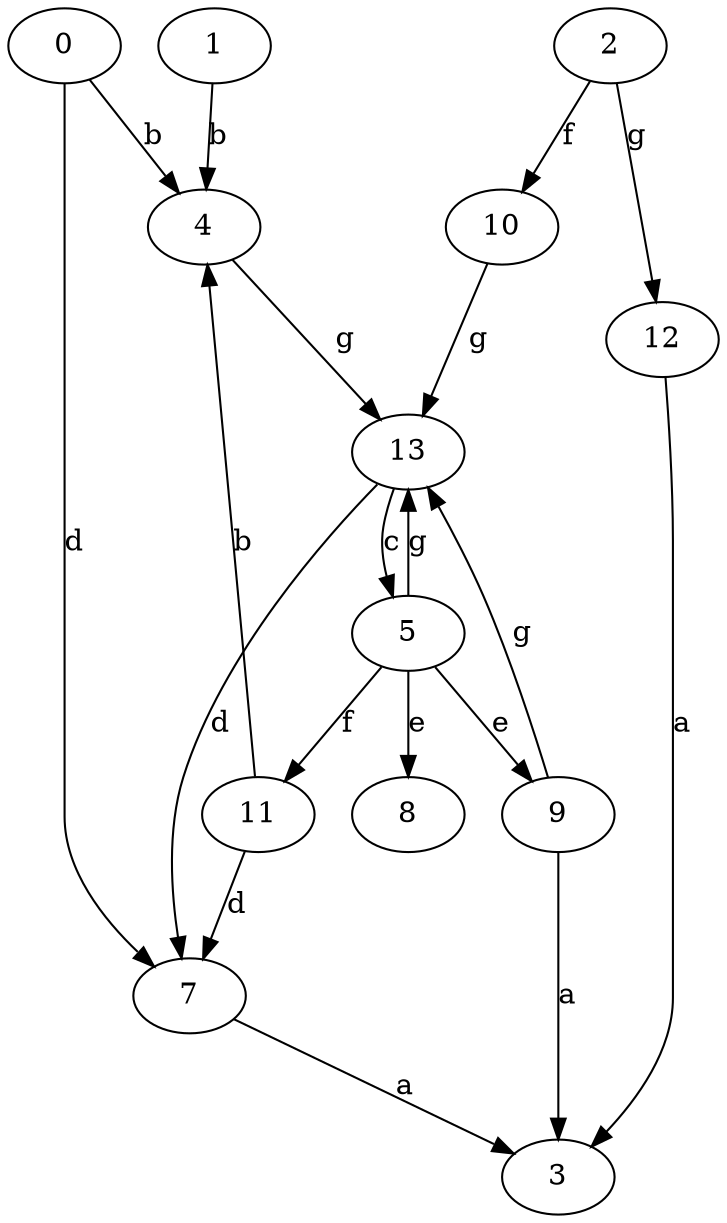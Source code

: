 strict digraph  {
1;
2;
3;
4;
0;
5;
7;
8;
9;
10;
11;
12;
13;
1 -> 4  [label=b];
2 -> 10  [label=f];
2 -> 12  [label=g];
4 -> 13  [label=g];
0 -> 4  [label=b];
0 -> 7  [label=d];
5 -> 8  [label=e];
5 -> 9  [label=e];
5 -> 11  [label=f];
5 -> 13  [label=g];
7 -> 3  [label=a];
9 -> 3  [label=a];
9 -> 13  [label=g];
10 -> 13  [label=g];
11 -> 4  [label=b];
11 -> 7  [label=d];
12 -> 3  [label=a];
13 -> 5  [label=c];
13 -> 7  [label=d];
}
